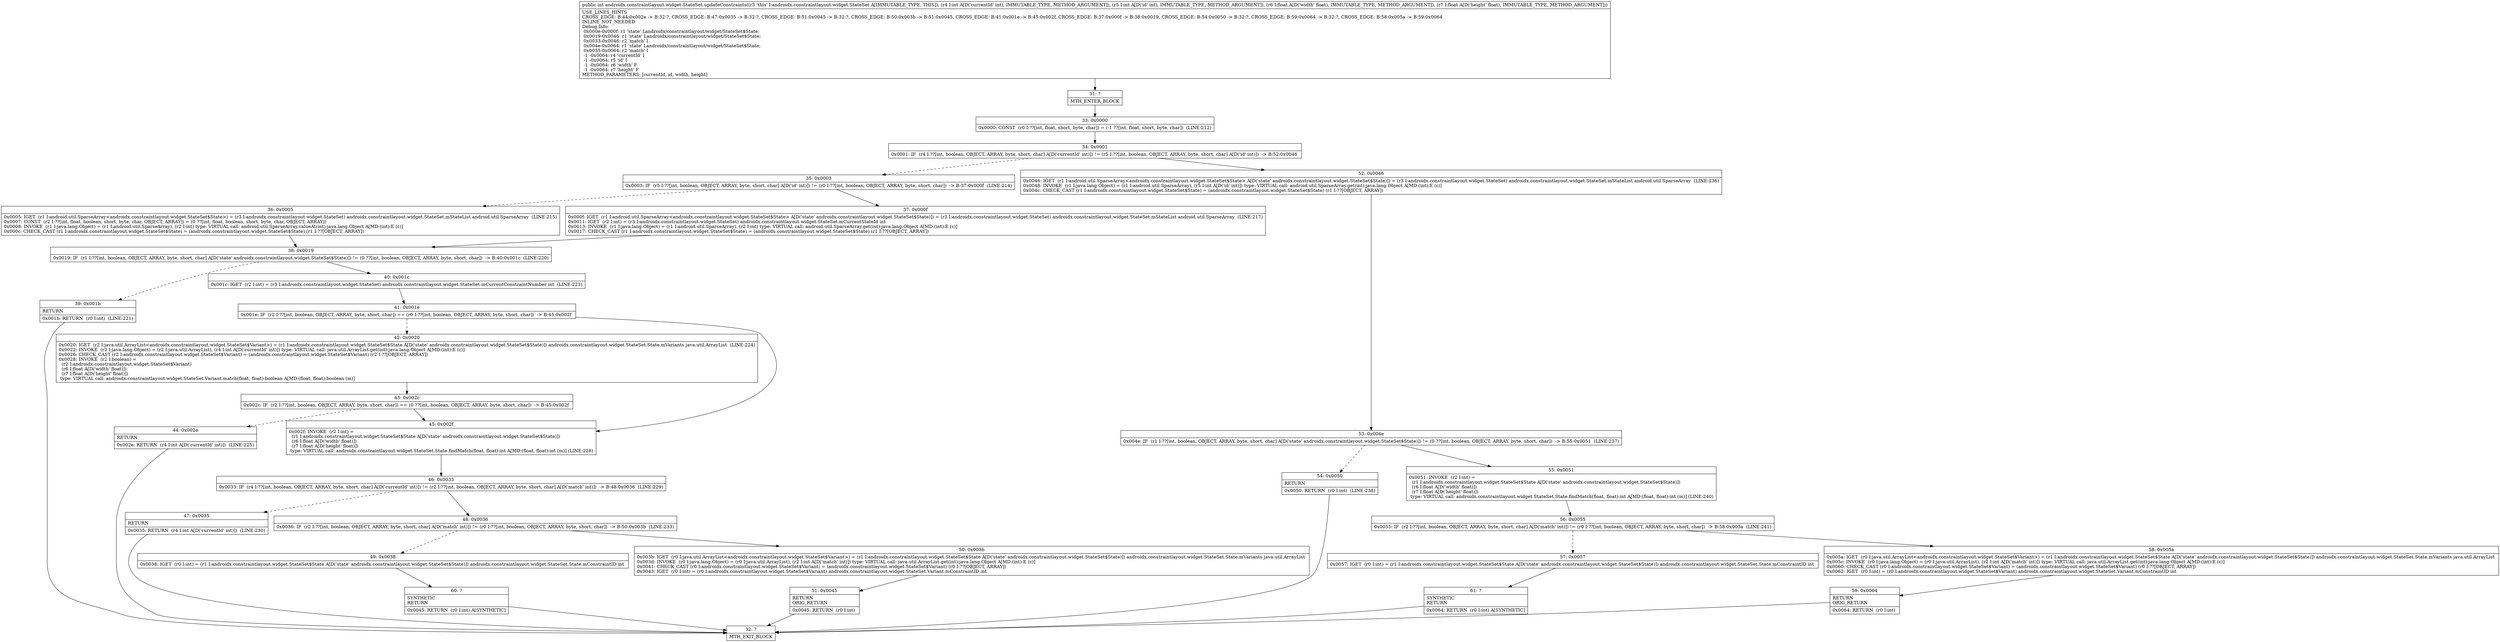 digraph "CFG forandroidx.constraintlayout.widget.StateSet.updateConstraints(IIFF)I" {
Node_31 [shape=record,label="{31\:\ ?|MTH_ENTER_BLOCK\l}"];
Node_33 [shape=record,label="{33\:\ 0x0000|0x0000: CONST  (r0 I:??[int, float, short, byte, char]) = (\-1 ??[int, float, short, byte, char])  (LINE:212)\l}"];
Node_34 [shape=record,label="{34\:\ 0x0001|0x0001: IF  (r4 I:??[int, boolean, OBJECT, ARRAY, byte, short, char] A[D('currentId' int)]) != (r5 I:??[int, boolean, OBJECT, ARRAY, byte, short, char] A[D('id' int)])  \-\> B:52:0x0046 \l}"];
Node_35 [shape=record,label="{35\:\ 0x0003|0x0003: IF  (r5 I:??[int, boolean, OBJECT, ARRAY, byte, short, char] A[D('id' int)]) != (r0 I:??[int, boolean, OBJECT, ARRAY, byte, short, char])  \-\> B:37:0x000f  (LINE:214)\l}"];
Node_36 [shape=record,label="{36\:\ 0x0005|0x0005: IGET  (r1 I:android.util.SparseArray\<androidx.constraintlayout.widget.StateSet$State\>) = (r3 I:androidx.constraintlayout.widget.StateSet) androidx.constraintlayout.widget.StateSet.mStateList android.util.SparseArray  (LINE:215)\l0x0007: CONST  (r2 I:??[int, float, boolean, short, byte, char, OBJECT, ARRAY]) = (0 ??[int, float, boolean, short, byte, char, OBJECT, ARRAY]) \l0x0008: INVOKE  (r1 I:java.lang.Object) = (r1 I:android.util.SparseArray), (r2 I:int) type: VIRTUAL call: android.util.SparseArray.valueAt(int):java.lang.Object A[MD:(int):E (c)]\l0x000c: CHECK_CAST (r1 I:androidx.constraintlayout.widget.StateSet$State) = (androidx.constraintlayout.widget.StateSet$State) (r1 I:??[OBJECT, ARRAY]) \l}"];
Node_38 [shape=record,label="{38\:\ 0x0019|0x0019: IF  (r1 I:??[int, boolean, OBJECT, ARRAY, byte, short, char] A[D('state' androidx.constraintlayout.widget.StateSet$State)]) != (0 ??[int, boolean, OBJECT, ARRAY, byte, short, char])  \-\> B:40:0x001c  (LINE:220)\l}"];
Node_39 [shape=record,label="{39\:\ 0x001b|RETURN\l|0x001b: RETURN  (r0 I:int)  (LINE:221)\l}"];
Node_32 [shape=record,label="{32\:\ ?|MTH_EXIT_BLOCK\l}"];
Node_40 [shape=record,label="{40\:\ 0x001c|0x001c: IGET  (r2 I:int) = (r3 I:androidx.constraintlayout.widget.StateSet) androidx.constraintlayout.widget.StateSet.mCurrentConstraintNumber int  (LINE:223)\l}"];
Node_41 [shape=record,label="{41\:\ 0x001e|0x001e: IF  (r2 I:??[int, boolean, OBJECT, ARRAY, byte, short, char]) == (r0 I:??[int, boolean, OBJECT, ARRAY, byte, short, char])  \-\> B:45:0x002f \l}"];
Node_42 [shape=record,label="{42\:\ 0x0020|0x0020: IGET  (r2 I:java.util.ArrayList\<androidx.constraintlayout.widget.StateSet$Variant\>) = (r1 I:androidx.constraintlayout.widget.StateSet$State A[D('state' androidx.constraintlayout.widget.StateSet$State)]) androidx.constraintlayout.widget.StateSet.State.mVariants java.util.ArrayList  (LINE:224)\l0x0022: INVOKE  (r2 I:java.lang.Object) = (r2 I:java.util.ArrayList), (r4 I:int A[D('currentId' int)]) type: VIRTUAL call: java.util.ArrayList.get(int):java.lang.Object A[MD:(int):E (c)]\l0x0026: CHECK_CAST (r2 I:androidx.constraintlayout.widget.StateSet$Variant) = (androidx.constraintlayout.widget.StateSet$Variant) (r2 I:??[OBJECT, ARRAY]) \l0x0028: INVOKE  (r2 I:boolean) = \l  (r2 I:androidx.constraintlayout.widget.StateSet$Variant)\l  (r6 I:float A[D('width' float)])\l  (r7 I:float A[D('height' float)])\l type: VIRTUAL call: androidx.constraintlayout.widget.StateSet.Variant.match(float, float):boolean A[MD:(float, float):boolean (m)]\l}"];
Node_43 [shape=record,label="{43\:\ 0x002c|0x002c: IF  (r2 I:??[int, boolean, OBJECT, ARRAY, byte, short, char]) == (0 ??[int, boolean, OBJECT, ARRAY, byte, short, char])  \-\> B:45:0x002f \l}"];
Node_44 [shape=record,label="{44\:\ 0x002e|RETURN\l|0x002e: RETURN  (r4 I:int A[D('currentId' int)])  (LINE:225)\l}"];
Node_45 [shape=record,label="{45\:\ 0x002f|0x002f: INVOKE  (r2 I:int) = \l  (r1 I:androidx.constraintlayout.widget.StateSet$State A[D('state' androidx.constraintlayout.widget.StateSet$State)])\l  (r6 I:float A[D('width' float)])\l  (r7 I:float A[D('height' float)])\l type: VIRTUAL call: androidx.constraintlayout.widget.StateSet.State.findMatch(float, float):int A[MD:(float, float):int (m)] (LINE:228)\l}"];
Node_46 [shape=record,label="{46\:\ 0x0033|0x0033: IF  (r4 I:??[int, boolean, OBJECT, ARRAY, byte, short, char] A[D('currentId' int)]) != (r2 I:??[int, boolean, OBJECT, ARRAY, byte, short, char] A[D('match' int)])  \-\> B:48:0x0036  (LINE:229)\l}"];
Node_47 [shape=record,label="{47\:\ 0x0035|RETURN\l|0x0035: RETURN  (r4 I:int A[D('currentId' int)])  (LINE:230)\l}"];
Node_48 [shape=record,label="{48\:\ 0x0036|0x0036: IF  (r2 I:??[int, boolean, OBJECT, ARRAY, byte, short, char] A[D('match' int)]) != (r0 I:??[int, boolean, OBJECT, ARRAY, byte, short, char])  \-\> B:50:0x003b  (LINE:233)\l}"];
Node_49 [shape=record,label="{49\:\ 0x0038|0x0038: IGET  (r0 I:int) = (r1 I:androidx.constraintlayout.widget.StateSet$State A[D('state' androidx.constraintlayout.widget.StateSet$State)]) androidx.constraintlayout.widget.StateSet.State.mConstraintID int \l}"];
Node_60 [shape=record,label="{60\:\ ?|SYNTHETIC\lRETURN\l|0x0045: RETURN  (r0 I:int) A[SYNTHETIC]\l}"];
Node_50 [shape=record,label="{50\:\ 0x003b|0x003b: IGET  (r0 I:java.util.ArrayList\<androidx.constraintlayout.widget.StateSet$Variant\>) = (r1 I:androidx.constraintlayout.widget.StateSet$State A[D('state' androidx.constraintlayout.widget.StateSet$State)]) androidx.constraintlayout.widget.StateSet.State.mVariants java.util.ArrayList \l0x003d: INVOKE  (r0 I:java.lang.Object) = (r0 I:java.util.ArrayList), (r2 I:int A[D('match' int)]) type: VIRTUAL call: java.util.ArrayList.get(int):java.lang.Object A[MD:(int):E (c)]\l0x0041: CHECK_CAST (r0 I:androidx.constraintlayout.widget.StateSet$Variant) = (androidx.constraintlayout.widget.StateSet$Variant) (r0 I:??[OBJECT, ARRAY]) \l0x0043: IGET  (r0 I:int) = (r0 I:androidx.constraintlayout.widget.StateSet$Variant) androidx.constraintlayout.widget.StateSet.Variant.mConstraintID int \l}"];
Node_51 [shape=record,label="{51\:\ 0x0045|RETURN\lORIG_RETURN\l|0x0045: RETURN  (r0 I:int) \l}"];
Node_37 [shape=record,label="{37\:\ 0x000f|0x000f: IGET  (r1 I:android.util.SparseArray\<androidx.constraintlayout.widget.StateSet$State\> A[D('state' androidx.constraintlayout.widget.StateSet$State)]) = (r3 I:androidx.constraintlayout.widget.StateSet) androidx.constraintlayout.widget.StateSet.mStateList android.util.SparseArray  (LINE:217)\l0x0011: IGET  (r2 I:int) = (r3 I:androidx.constraintlayout.widget.StateSet) androidx.constraintlayout.widget.StateSet.mCurrentStateId int \l0x0013: INVOKE  (r1 I:java.lang.Object) = (r1 I:android.util.SparseArray), (r2 I:int) type: VIRTUAL call: android.util.SparseArray.get(int):java.lang.Object A[MD:(int):E (c)]\l0x0017: CHECK_CAST (r1 I:androidx.constraintlayout.widget.StateSet$State) = (androidx.constraintlayout.widget.StateSet$State) (r1 I:??[OBJECT, ARRAY]) \l}"];
Node_52 [shape=record,label="{52\:\ 0x0046|0x0046: IGET  (r1 I:android.util.SparseArray\<androidx.constraintlayout.widget.StateSet$State\> A[D('state' androidx.constraintlayout.widget.StateSet$State)]) = (r3 I:androidx.constraintlayout.widget.StateSet) androidx.constraintlayout.widget.StateSet.mStateList android.util.SparseArray  (LINE:236)\l0x0048: INVOKE  (r1 I:java.lang.Object) = (r1 I:android.util.SparseArray), (r5 I:int A[D('id' int)]) type: VIRTUAL call: android.util.SparseArray.get(int):java.lang.Object A[MD:(int):E (c)]\l0x004c: CHECK_CAST (r1 I:androidx.constraintlayout.widget.StateSet$State) = (androidx.constraintlayout.widget.StateSet$State) (r1 I:??[OBJECT, ARRAY]) \l}"];
Node_53 [shape=record,label="{53\:\ 0x004e|0x004e: IF  (r1 I:??[int, boolean, OBJECT, ARRAY, byte, short, char] A[D('state' androidx.constraintlayout.widget.StateSet$State)]) != (0 ??[int, boolean, OBJECT, ARRAY, byte, short, char])  \-\> B:55:0x0051  (LINE:237)\l}"];
Node_54 [shape=record,label="{54\:\ 0x0050|RETURN\l|0x0050: RETURN  (r0 I:int)  (LINE:238)\l}"];
Node_55 [shape=record,label="{55\:\ 0x0051|0x0051: INVOKE  (r2 I:int) = \l  (r1 I:androidx.constraintlayout.widget.StateSet$State A[D('state' androidx.constraintlayout.widget.StateSet$State)])\l  (r6 I:float A[D('width' float)])\l  (r7 I:float A[D('height' float)])\l type: VIRTUAL call: androidx.constraintlayout.widget.StateSet.State.findMatch(float, float):int A[MD:(float, float):int (m)] (LINE:240)\l}"];
Node_56 [shape=record,label="{56\:\ 0x0055|0x0055: IF  (r2 I:??[int, boolean, OBJECT, ARRAY, byte, short, char] A[D('match' int)]) != (r0 I:??[int, boolean, OBJECT, ARRAY, byte, short, char])  \-\> B:58:0x005a  (LINE:241)\l}"];
Node_57 [shape=record,label="{57\:\ 0x0057|0x0057: IGET  (r0 I:int) = (r1 I:androidx.constraintlayout.widget.StateSet$State A[D('state' androidx.constraintlayout.widget.StateSet$State)]) androidx.constraintlayout.widget.StateSet.State.mConstraintID int \l}"];
Node_61 [shape=record,label="{61\:\ ?|SYNTHETIC\lRETURN\l|0x0064: RETURN  (r0 I:int) A[SYNTHETIC]\l}"];
Node_58 [shape=record,label="{58\:\ 0x005a|0x005a: IGET  (r0 I:java.util.ArrayList\<androidx.constraintlayout.widget.StateSet$Variant\>) = (r1 I:androidx.constraintlayout.widget.StateSet$State A[D('state' androidx.constraintlayout.widget.StateSet$State)]) androidx.constraintlayout.widget.StateSet.State.mVariants java.util.ArrayList \l0x005c: INVOKE  (r0 I:java.lang.Object) = (r0 I:java.util.ArrayList), (r2 I:int A[D('match' int)]) type: VIRTUAL call: java.util.ArrayList.get(int):java.lang.Object A[MD:(int):E (c)]\l0x0060: CHECK_CAST (r0 I:androidx.constraintlayout.widget.StateSet$Variant) = (androidx.constraintlayout.widget.StateSet$Variant) (r0 I:??[OBJECT, ARRAY]) \l0x0062: IGET  (r0 I:int) = (r0 I:androidx.constraintlayout.widget.StateSet$Variant) androidx.constraintlayout.widget.StateSet.Variant.mConstraintID int \l}"];
Node_59 [shape=record,label="{59\:\ 0x0064|RETURN\lORIG_RETURN\l|0x0064: RETURN  (r0 I:int) \l}"];
MethodNode[shape=record,label="{public int androidx.constraintlayout.widget.StateSet.updateConstraints((r3 'this' I:androidx.constraintlayout.widget.StateSet A[IMMUTABLE_TYPE, THIS]), (r4 I:int A[D('currentId' int), IMMUTABLE_TYPE, METHOD_ARGUMENT]), (r5 I:int A[D('id' int), IMMUTABLE_TYPE, METHOD_ARGUMENT]), (r6 I:float A[D('width' float), IMMUTABLE_TYPE, METHOD_ARGUMENT]), (r7 I:float A[D('height' float), IMMUTABLE_TYPE, METHOD_ARGUMENT]))  | USE_LINES_HINTS\lCROSS_EDGE: B:44:0x002e \-\> B:32:?, CROSS_EDGE: B:47:0x0035 \-\> B:32:?, CROSS_EDGE: B:51:0x0045 \-\> B:32:?, CROSS_EDGE: B:50:0x003b \-\> B:51:0x0045, CROSS_EDGE: B:41:0x001e \-\> B:45:0x002f, CROSS_EDGE: B:37:0x000f \-\> B:38:0x0019, CROSS_EDGE: B:54:0x0050 \-\> B:32:?, CROSS_EDGE: B:59:0x0064 \-\> B:32:?, CROSS_EDGE: B:58:0x005a \-\> B:59:0x0064\lINLINE_NOT_NEEDED\lDebug Info:\l  0x000e\-0x000f: r1 'state' Landroidx\/constraintlayout\/widget\/StateSet$State;\l  0x0019\-0x0046: r1 'state' Landroidx\/constraintlayout\/widget\/StateSet$State;\l  0x0033\-0x0046: r2 'match' I\l  0x004e\-0x0064: r1 'state' Landroidx\/constraintlayout\/widget\/StateSet$State;\l  0x0055\-0x0064: r2 'match' I\l  \-1 \-0x0064: r4 'currentId' I\l  \-1 \-0x0064: r5 'id' I\l  \-1 \-0x0064: r6 'width' F\l  \-1 \-0x0064: r7 'height' F\lMETHOD_PARAMETERS: [currentId, id, width, height]\l}"];
MethodNode -> Node_31;Node_31 -> Node_33;
Node_33 -> Node_34;
Node_34 -> Node_35[style=dashed];
Node_34 -> Node_52;
Node_35 -> Node_36[style=dashed];
Node_35 -> Node_37;
Node_36 -> Node_38;
Node_38 -> Node_39[style=dashed];
Node_38 -> Node_40;
Node_39 -> Node_32;
Node_40 -> Node_41;
Node_41 -> Node_42[style=dashed];
Node_41 -> Node_45;
Node_42 -> Node_43;
Node_43 -> Node_44[style=dashed];
Node_43 -> Node_45;
Node_44 -> Node_32;
Node_45 -> Node_46;
Node_46 -> Node_47[style=dashed];
Node_46 -> Node_48;
Node_47 -> Node_32;
Node_48 -> Node_49[style=dashed];
Node_48 -> Node_50;
Node_49 -> Node_60;
Node_60 -> Node_32;
Node_50 -> Node_51;
Node_51 -> Node_32;
Node_37 -> Node_38;
Node_52 -> Node_53;
Node_53 -> Node_54[style=dashed];
Node_53 -> Node_55;
Node_54 -> Node_32;
Node_55 -> Node_56;
Node_56 -> Node_57[style=dashed];
Node_56 -> Node_58;
Node_57 -> Node_61;
Node_61 -> Node_32;
Node_58 -> Node_59;
Node_59 -> Node_32;
}

